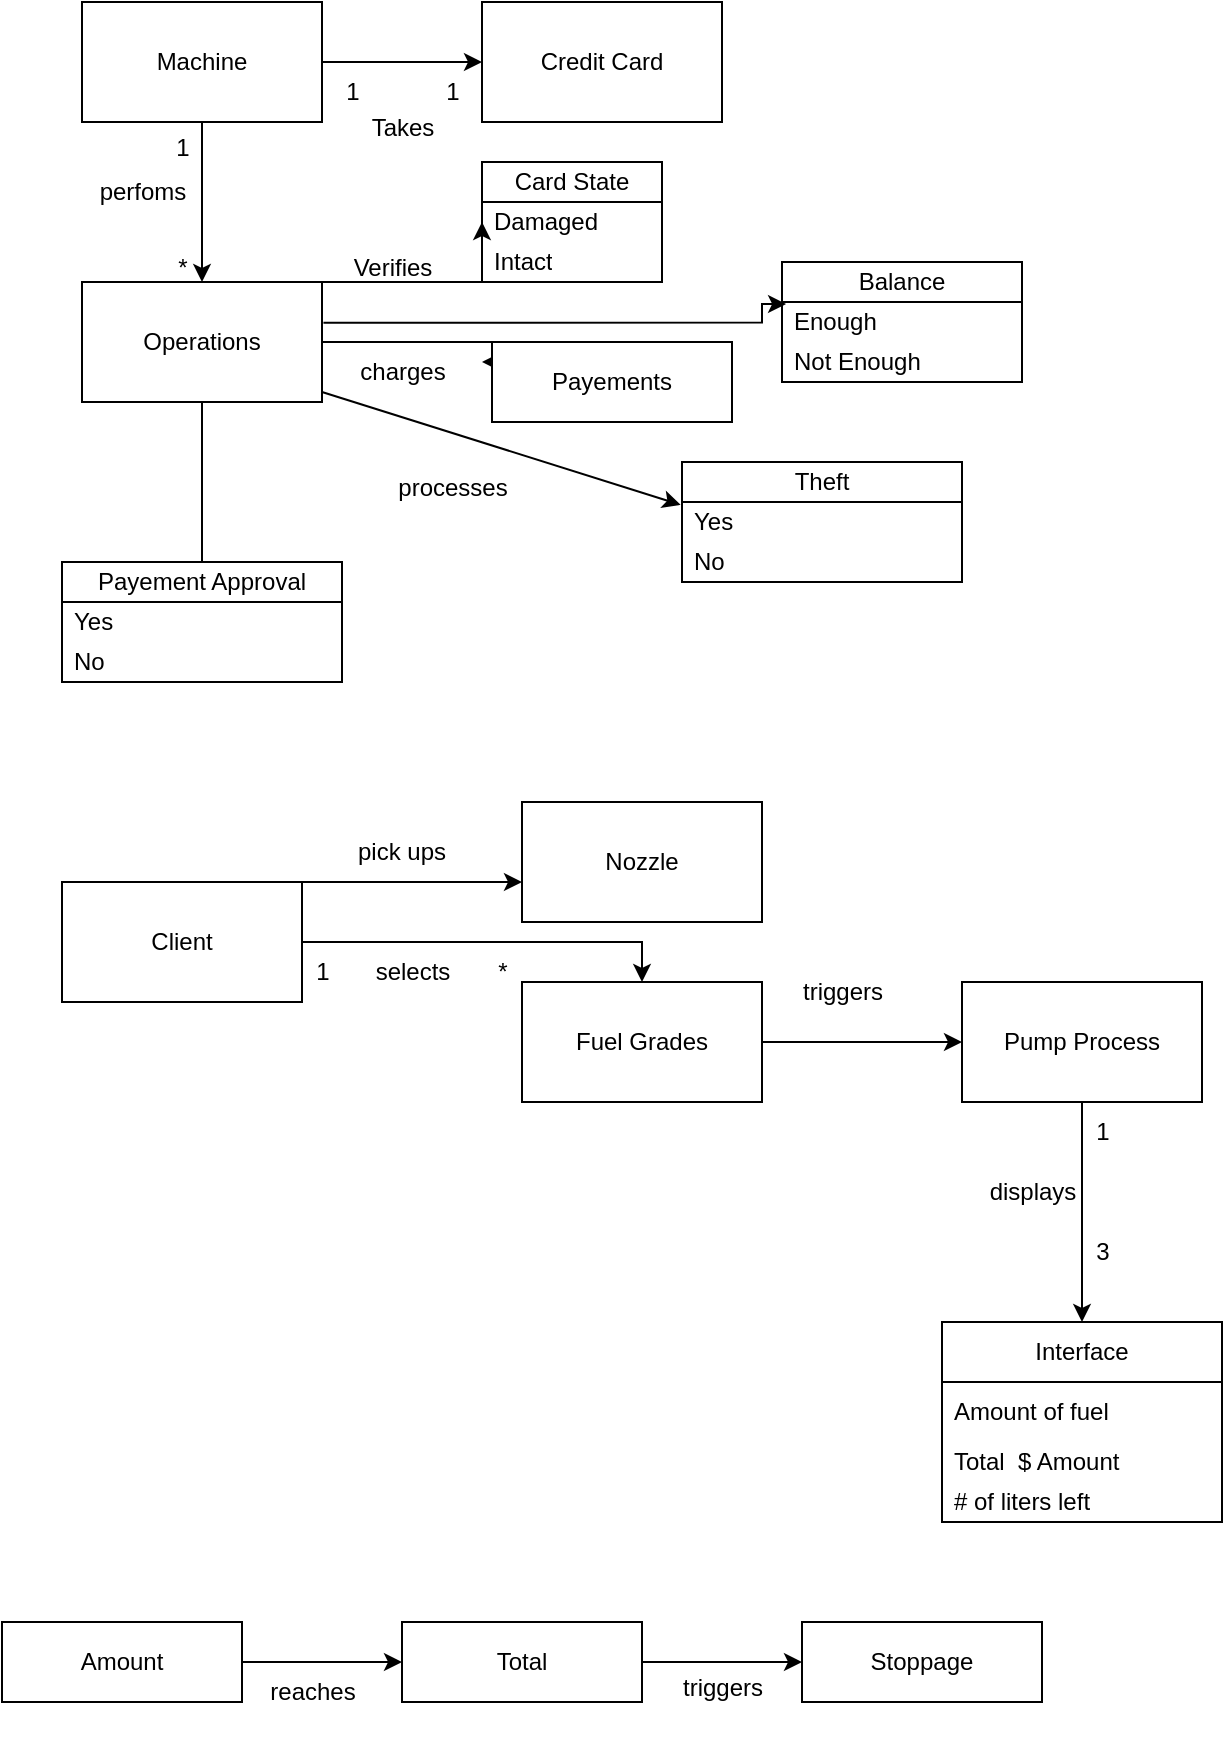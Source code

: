 <mxfile version="23.1.1" type="github">
  <diagram name="Page-1" id="yGyFkePlUMSOtw3ik4Zv">
    <mxGraphModel dx="962" dy="1023" grid="1" gridSize="10" guides="1" tooltips="1" connect="1" arrows="1" fold="1" page="1" pageScale="1" pageWidth="850" pageHeight="1100" math="0" shadow="0">
      <root>
        <mxCell id="0" />
        <mxCell id="1" parent="0" />
        <mxCell id="5Cbh1VTCBoVTc0HgQQdx-3" value="" style="edgeStyle=orthogonalEdgeStyle;rounded=0;orthogonalLoop=1;jettySize=auto;html=1;" parent="1" source="5Cbh1VTCBoVTc0HgQQdx-1" target="5Cbh1VTCBoVTc0HgQQdx-2" edge="1">
          <mxGeometry relative="1" as="geometry" />
        </mxCell>
        <mxCell id="5Cbh1VTCBoVTc0HgQQdx-9" value="" style="edgeStyle=orthogonalEdgeStyle;rounded=0;orthogonalLoop=1;jettySize=auto;html=1;" parent="1" source="5Cbh1VTCBoVTc0HgQQdx-1" target="5Cbh1VTCBoVTc0HgQQdx-8" edge="1">
          <mxGeometry relative="1" as="geometry" />
        </mxCell>
        <mxCell id="5Cbh1VTCBoVTc0HgQQdx-1" value="Machine" style="rounded=0;whiteSpace=wrap;html=1;" parent="1" vertex="1">
          <mxGeometry x="100" y="140" width="120" height="60" as="geometry" />
        </mxCell>
        <mxCell id="5Cbh1VTCBoVTc0HgQQdx-2" value="Credit Card" style="rounded=0;whiteSpace=wrap;html=1;" parent="1" vertex="1">
          <mxGeometry x="300" y="140" width="120" height="60" as="geometry" />
        </mxCell>
        <mxCell id="5Cbh1VTCBoVTc0HgQQdx-4" value="Takes" style="text;html=1;align=center;verticalAlign=middle;resizable=0;points=[];autosize=1;strokeColor=none;fillColor=none;" parent="1" vertex="1">
          <mxGeometry x="235" y="188" width="50" height="30" as="geometry" />
        </mxCell>
        <mxCell id="5Cbh1VTCBoVTc0HgQQdx-5" value="1" style="text;html=1;align=center;verticalAlign=middle;resizable=0;points=[];autosize=1;strokeColor=none;fillColor=none;" parent="1" vertex="1">
          <mxGeometry x="220" y="170" width="30" height="30" as="geometry" />
        </mxCell>
        <mxCell id="5Cbh1VTCBoVTc0HgQQdx-7" value="1" style="text;html=1;align=center;verticalAlign=middle;resizable=0;points=[];autosize=1;strokeColor=none;fillColor=none;" parent="1" vertex="1">
          <mxGeometry x="270" y="170" width="30" height="30" as="geometry" />
        </mxCell>
        <mxCell id="5Cbh1VTCBoVTc0HgQQdx-22" style="edgeStyle=orthogonalEdgeStyle;rounded=0;orthogonalLoop=1;jettySize=auto;html=1;exitX=1;exitY=0.5;exitDx=0;exitDy=0;entryX=0;entryY=0.5;entryDx=0;entryDy=0;" parent="1" source="5Cbh1VTCBoVTc0HgQQdx-8" target="5Cbh1VTCBoVTc0HgQQdx-29" edge="1">
          <mxGeometry relative="1" as="geometry">
            <mxPoint x="320" y="310" as="targetPoint" />
            <Array as="points">
              <mxPoint x="220" y="280" />
              <mxPoint x="300" y="280" />
            </Array>
          </mxGeometry>
        </mxCell>
        <mxCell id="5Cbh1VTCBoVTc0HgQQdx-34" style="edgeStyle=orthogonalEdgeStyle;rounded=0;orthogonalLoop=1;jettySize=auto;html=1;entryX=0.017;entryY=0.05;entryDx=0;entryDy=0;exitX=1.006;exitY=0.339;exitDx=0;exitDy=0;exitPerimeter=0;entryPerimeter=0;" parent="1" source="5Cbh1VTCBoVTc0HgQQdx-8" edge="1" target="5Cbh1VTCBoVTc0HgQQdx-24">
          <mxGeometry relative="1" as="geometry">
            <mxPoint x="440" y="310" as="targetPoint" />
            <mxPoint x="250" y="300" as="sourcePoint" />
            <Array as="points">
              <mxPoint x="440" y="300" />
            </Array>
          </mxGeometry>
        </mxCell>
        <mxCell id="r4hVCq29wGwZ0H3uPOvn-1" style="edgeStyle=orthogonalEdgeStyle;rounded=0;orthogonalLoop=1;jettySize=auto;html=1;exitX=1;exitY=0.75;exitDx=0;exitDy=0;" edge="1" parent="1" source="5Cbh1VTCBoVTc0HgQQdx-8">
          <mxGeometry relative="1" as="geometry">
            <mxPoint x="300" y="320" as="targetPoint" />
            <Array as="points">
              <mxPoint x="220" y="310" />
              <mxPoint x="305" y="310" />
              <mxPoint x="305" y="320" />
            </Array>
          </mxGeometry>
        </mxCell>
        <mxCell id="r4hVCq29wGwZ0H3uPOvn-12" style="edgeStyle=orthogonalEdgeStyle;rounded=0;orthogonalLoop=1;jettySize=auto;html=1;entryX=0.5;entryY=0;entryDx=0;entryDy=0;" edge="1" parent="1" source="5Cbh1VTCBoVTc0HgQQdx-8">
          <mxGeometry relative="1" as="geometry">
            <mxPoint x="160" y="430" as="targetPoint" />
          </mxGeometry>
        </mxCell>
        <mxCell id="5Cbh1VTCBoVTc0HgQQdx-8" value="Operations" style="rounded=0;whiteSpace=wrap;html=1;" parent="1" vertex="1">
          <mxGeometry x="100" y="280" width="120" height="60" as="geometry" />
        </mxCell>
        <mxCell id="5Cbh1VTCBoVTc0HgQQdx-10" value="&lt;div&gt;perfoms&lt;/div&gt;" style="text;html=1;align=center;verticalAlign=middle;resizable=0;points=[];autosize=1;strokeColor=none;fillColor=none;" parent="1" vertex="1">
          <mxGeometry x="95" y="220" width="70" height="30" as="geometry" />
        </mxCell>
        <mxCell id="5Cbh1VTCBoVTc0HgQQdx-11" value="1" style="text;html=1;align=center;verticalAlign=middle;resizable=0;points=[];autosize=1;strokeColor=none;fillColor=none;" parent="1" vertex="1">
          <mxGeometry x="135" y="198" width="30" height="30" as="geometry" />
        </mxCell>
        <mxCell id="5Cbh1VTCBoVTc0HgQQdx-12" value="*" style="text;html=1;align=center;verticalAlign=middle;resizable=0;points=[];autosize=1;strokeColor=none;fillColor=none;" parent="1" vertex="1">
          <mxGeometry x="135" y="258" width="30" height="30" as="geometry" />
        </mxCell>
        <mxCell id="5Cbh1VTCBoVTc0HgQQdx-23" value="Balance" style="swimlane;fontStyle=0;childLayout=stackLayout;horizontal=1;startSize=20;horizontalStack=0;resizeParent=1;resizeParentMax=0;resizeLast=0;collapsible=1;marginBottom=0;whiteSpace=wrap;html=1;" parent="1" vertex="1">
          <mxGeometry x="450" y="270" width="120" height="60" as="geometry" />
        </mxCell>
        <mxCell id="5Cbh1VTCBoVTc0HgQQdx-24" value="Enough" style="text;strokeColor=none;fillColor=none;align=left;verticalAlign=middle;spacingLeft=4;spacingRight=4;overflow=hidden;points=[[0,0.5],[1,0.5]];portConstraint=eastwest;rotatable=0;whiteSpace=wrap;html=1;" parent="5Cbh1VTCBoVTc0HgQQdx-23" vertex="1">
          <mxGeometry y="20" width="120" height="20" as="geometry" />
        </mxCell>
        <mxCell id="5Cbh1VTCBoVTc0HgQQdx-25" value="Not Enough" style="text;strokeColor=none;fillColor=none;align=left;verticalAlign=middle;spacingLeft=4;spacingRight=4;overflow=hidden;points=[[0,0.5],[1,0.5]];portConstraint=eastwest;rotatable=0;whiteSpace=wrap;html=1;" parent="5Cbh1VTCBoVTc0HgQQdx-23" vertex="1">
          <mxGeometry y="40" width="120" height="20" as="geometry" />
        </mxCell>
        <mxCell id="5Cbh1VTCBoVTc0HgQQdx-15" value="Verifies" style="text;html=1;align=center;verticalAlign=middle;resizable=0;points=[];autosize=1;strokeColor=none;fillColor=none;" parent="1" vertex="1">
          <mxGeometry x="225" y="258" width="60" height="30" as="geometry" />
        </mxCell>
        <mxCell id="5Cbh1VTCBoVTc0HgQQdx-28" value="Card State" style="swimlane;fontStyle=0;childLayout=stackLayout;horizontal=1;startSize=20;horizontalStack=0;resizeParent=1;resizeParentMax=0;resizeLast=0;collapsible=1;marginBottom=0;whiteSpace=wrap;html=1;" parent="1" vertex="1">
          <mxGeometry x="300" y="220" width="90" height="60" as="geometry" />
        </mxCell>
        <mxCell id="5Cbh1VTCBoVTc0HgQQdx-29" value="Damaged" style="text;strokeColor=none;fillColor=none;align=left;verticalAlign=middle;spacingLeft=4;spacingRight=4;overflow=hidden;points=[[0,0.5],[1,0.5]];portConstraint=eastwest;rotatable=0;whiteSpace=wrap;html=1;" parent="5Cbh1VTCBoVTc0HgQQdx-28" vertex="1">
          <mxGeometry y="20" width="90" height="20" as="geometry" />
        </mxCell>
        <mxCell id="5Cbh1VTCBoVTc0HgQQdx-30" value="Intact" style="text;strokeColor=none;fillColor=none;align=left;verticalAlign=middle;spacingLeft=4;spacingRight=4;overflow=hidden;points=[[0,0.5],[1,0.5]];portConstraint=eastwest;rotatable=0;whiteSpace=wrap;html=1;" parent="5Cbh1VTCBoVTc0HgQQdx-28" vertex="1">
          <mxGeometry y="40" width="90" height="20" as="geometry" />
        </mxCell>
        <mxCell id="5Cbh1VTCBoVTc0HgQQdx-37" value="Payements" style="rounded=0;whiteSpace=wrap;html=1;" parent="1" vertex="1">
          <mxGeometry x="305" y="310" width="120" height="40" as="geometry" />
        </mxCell>
        <mxCell id="5Cbh1VTCBoVTc0HgQQdx-39" value="charges" style="text;html=1;align=center;verticalAlign=middle;resizable=0;points=[];autosize=1;strokeColor=none;fillColor=none;" parent="1" vertex="1">
          <mxGeometry x="225" y="310" width="70" height="30" as="geometry" />
        </mxCell>
        <mxCell id="r4hVCq29wGwZ0H3uPOvn-5" value="Theft" style="swimlane;fontStyle=0;childLayout=stackLayout;horizontal=1;startSize=20;horizontalStack=0;resizeParent=1;resizeParentMax=0;resizeLast=0;collapsible=1;marginBottom=0;whiteSpace=wrap;html=1;" vertex="1" parent="1">
          <mxGeometry x="400" y="370" width="140" height="60" as="geometry" />
        </mxCell>
        <mxCell id="r4hVCq29wGwZ0H3uPOvn-6" value="Yes" style="text;strokeColor=none;fillColor=none;align=left;verticalAlign=middle;spacingLeft=4;spacingRight=4;overflow=hidden;points=[[0,0.5],[1,0.5]];portConstraint=eastwest;rotatable=0;whiteSpace=wrap;html=1;" vertex="1" parent="r4hVCq29wGwZ0H3uPOvn-5">
          <mxGeometry y="20" width="140" height="20" as="geometry" />
        </mxCell>
        <mxCell id="r4hVCq29wGwZ0H3uPOvn-7" value="No" style="text;strokeColor=none;fillColor=none;align=left;verticalAlign=middle;spacingLeft=4;spacingRight=4;overflow=hidden;points=[[0,0.5],[1,0.5]];portConstraint=eastwest;rotatable=0;whiteSpace=wrap;html=1;" vertex="1" parent="r4hVCq29wGwZ0H3uPOvn-5">
          <mxGeometry y="40" width="140" height="20" as="geometry" />
        </mxCell>
        <mxCell id="r4hVCq29wGwZ0H3uPOvn-9" value="" style="endArrow=classic;html=1;rounded=0;entryX=-0.005;entryY=0.357;entryDx=0;entryDy=0;entryPerimeter=0;" edge="1" parent="1" target="r4hVCq29wGwZ0H3uPOvn-5">
          <mxGeometry width="50" height="50" relative="1" as="geometry">
            <mxPoint x="220" y="335" as="sourcePoint" />
            <mxPoint x="270" y="285" as="targetPoint" />
          </mxGeometry>
        </mxCell>
        <mxCell id="r4hVCq29wGwZ0H3uPOvn-10" value="&lt;div&gt;processes&lt;/div&gt;&lt;div&gt;&lt;br&gt;&lt;/div&gt;" style="text;html=1;align=center;verticalAlign=middle;resizable=0;points=[];autosize=1;strokeColor=none;fillColor=none;" vertex="1" parent="1">
          <mxGeometry x="245" y="370" width="80" height="40" as="geometry" />
        </mxCell>
        <mxCell id="r4hVCq29wGwZ0H3uPOvn-14" value="Payement Approval" style="swimlane;fontStyle=0;childLayout=stackLayout;horizontal=1;startSize=20;horizontalStack=0;resizeParent=1;resizeParentMax=0;resizeLast=0;collapsible=1;marginBottom=0;whiteSpace=wrap;html=1;" vertex="1" parent="1">
          <mxGeometry x="90" y="420" width="140" height="60" as="geometry" />
        </mxCell>
        <mxCell id="r4hVCq29wGwZ0H3uPOvn-15" value="Yes" style="text;strokeColor=none;fillColor=none;align=left;verticalAlign=middle;spacingLeft=4;spacingRight=4;overflow=hidden;points=[[0,0.5],[1,0.5]];portConstraint=eastwest;rotatable=0;whiteSpace=wrap;html=1;" vertex="1" parent="r4hVCq29wGwZ0H3uPOvn-14">
          <mxGeometry y="20" width="140" height="20" as="geometry" />
        </mxCell>
        <mxCell id="r4hVCq29wGwZ0H3uPOvn-16" value="No" style="text;strokeColor=none;fillColor=none;align=left;verticalAlign=middle;spacingLeft=4;spacingRight=4;overflow=hidden;points=[[0,0.5],[1,0.5]];portConstraint=eastwest;rotatable=0;whiteSpace=wrap;html=1;" vertex="1" parent="r4hVCq29wGwZ0H3uPOvn-14">
          <mxGeometry y="40" width="140" height="20" as="geometry" />
        </mxCell>
        <mxCell id="r4hVCq29wGwZ0H3uPOvn-32" value="" style="edgeStyle=orthogonalEdgeStyle;rounded=0;orthogonalLoop=1;jettySize=auto;html=1;" edge="1" parent="1" source="r4hVCq29wGwZ0H3uPOvn-30" target="r4hVCq29wGwZ0H3uPOvn-31">
          <mxGeometry relative="1" as="geometry">
            <Array as="points">
              <mxPoint x="290" y="580" />
              <mxPoint x="290" y="580" />
            </Array>
          </mxGeometry>
        </mxCell>
        <mxCell id="r4hVCq29wGwZ0H3uPOvn-40" value="" style="edgeStyle=orthogonalEdgeStyle;rounded=0;orthogonalLoop=1;jettySize=auto;html=1;" edge="1" parent="1" source="r4hVCq29wGwZ0H3uPOvn-30" target="r4hVCq29wGwZ0H3uPOvn-39">
          <mxGeometry relative="1" as="geometry">
            <Array as="points">
              <mxPoint x="380" y="610" />
            </Array>
          </mxGeometry>
        </mxCell>
        <mxCell id="r4hVCq29wGwZ0H3uPOvn-30" value="Client" style="rounded=0;whiteSpace=wrap;html=1;" vertex="1" parent="1">
          <mxGeometry x="90" y="580" width="120" height="60" as="geometry" />
        </mxCell>
        <mxCell id="r4hVCq29wGwZ0H3uPOvn-31" value="Nozzle" style="rounded=0;whiteSpace=wrap;html=1;" vertex="1" parent="1">
          <mxGeometry x="320" y="540" width="120" height="60" as="geometry" />
        </mxCell>
        <mxCell id="r4hVCq29wGwZ0H3uPOvn-33" value="pick ups" style="text;html=1;strokeColor=none;fillColor=none;align=center;verticalAlign=middle;whiteSpace=wrap;rounded=0;" vertex="1" parent="1">
          <mxGeometry x="230" y="550" width="60" height="30" as="geometry" />
        </mxCell>
        <mxCell id="r4hVCq29wGwZ0H3uPOvn-61" value="" style="edgeStyle=orthogonalEdgeStyle;rounded=0;orthogonalLoop=1;jettySize=auto;html=1;entryX=0;entryY=0.5;entryDx=0;entryDy=0;" edge="1" parent="1" source="r4hVCq29wGwZ0H3uPOvn-39" target="r4hVCq29wGwZ0H3uPOvn-44">
          <mxGeometry relative="1" as="geometry">
            <mxPoint x="530" y="660" as="targetPoint" />
          </mxGeometry>
        </mxCell>
        <mxCell id="r4hVCq29wGwZ0H3uPOvn-39" value="&lt;div&gt;Fuel Grades&lt;/div&gt;" style="rounded=0;whiteSpace=wrap;html=1;" vertex="1" parent="1">
          <mxGeometry x="320" y="630" width="120" height="60" as="geometry" />
        </mxCell>
        <mxCell id="r4hVCq29wGwZ0H3uPOvn-41" value="selects" style="text;html=1;align=center;verticalAlign=middle;resizable=0;points=[];autosize=1;strokeColor=none;fillColor=none;" vertex="1" parent="1">
          <mxGeometry x="235" y="610" width="60" height="30" as="geometry" />
        </mxCell>
        <mxCell id="r4hVCq29wGwZ0H3uPOvn-42" value="1" style="text;html=1;align=center;verticalAlign=middle;resizable=0;points=[];autosize=1;strokeColor=none;fillColor=none;" vertex="1" parent="1">
          <mxGeometry x="205" y="610" width="30" height="30" as="geometry" />
        </mxCell>
        <mxCell id="r4hVCq29wGwZ0H3uPOvn-43" value="*" style="text;html=1;align=center;verticalAlign=middle;resizable=0;points=[];autosize=1;strokeColor=none;fillColor=none;" vertex="1" parent="1">
          <mxGeometry x="295" y="610" width="30" height="30" as="geometry" />
        </mxCell>
        <mxCell id="r4hVCq29wGwZ0H3uPOvn-64" style="edgeStyle=orthogonalEdgeStyle;rounded=0;orthogonalLoop=1;jettySize=auto;html=1;entryX=0.5;entryY=0;entryDx=0;entryDy=0;" edge="1" parent="1" source="r4hVCq29wGwZ0H3uPOvn-44" target="r4hVCq29wGwZ0H3uPOvn-50">
          <mxGeometry relative="1" as="geometry" />
        </mxCell>
        <mxCell id="r4hVCq29wGwZ0H3uPOvn-44" value="Pump Process" style="rounded=0;whiteSpace=wrap;html=1;" vertex="1" parent="1">
          <mxGeometry x="540" y="630" width="120" height="60" as="geometry" />
        </mxCell>
        <mxCell id="r4hVCq29wGwZ0H3uPOvn-47" value="1" style="text;html=1;align=center;verticalAlign=middle;resizable=0;points=[];autosize=1;strokeColor=none;fillColor=none;" vertex="1" parent="1">
          <mxGeometry x="595" y="690" width="30" height="30" as="geometry" />
        </mxCell>
        <mxCell id="r4hVCq29wGwZ0H3uPOvn-49" value="3" style="text;html=1;align=center;verticalAlign=middle;resizable=0;points=[];autosize=1;strokeColor=none;fillColor=none;" vertex="1" parent="1">
          <mxGeometry x="595" y="750" width="30" height="30" as="geometry" />
        </mxCell>
        <mxCell id="r4hVCq29wGwZ0H3uPOvn-50" value="Interface" style="swimlane;fontStyle=0;childLayout=stackLayout;horizontal=1;startSize=30;horizontalStack=0;resizeParent=1;resizeParentMax=0;resizeLast=0;collapsible=1;marginBottom=0;whiteSpace=wrap;html=1;" vertex="1" parent="1">
          <mxGeometry x="530" y="800" width="140" height="100" as="geometry" />
        </mxCell>
        <mxCell id="r4hVCq29wGwZ0H3uPOvn-51" value="Amount of fuel" style="text;strokeColor=none;fillColor=none;align=left;verticalAlign=middle;spacingLeft=4;spacingRight=4;overflow=hidden;points=[[0,0.5],[1,0.5]];portConstraint=eastwest;rotatable=0;whiteSpace=wrap;html=1;" vertex="1" parent="r4hVCq29wGwZ0H3uPOvn-50">
          <mxGeometry y="30" width="140" height="30" as="geometry" />
        </mxCell>
        <mxCell id="r4hVCq29wGwZ0H3uPOvn-52" value="Total&amp;nbsp; $ Amount" style="text;strokeColor=none;fillColor=none;align=left;verticalAlign=middle;spacingLeft=4;spacingRight=4;overflow=hidden;points=[[0,0.5],[1,0.5]];portConstraint=eastwest;rotatable=0;whiteSpace=wrap;html=1;" vertex="1" parent="r4hVCq29wGwZ0H3uPOvn-50">
          <mxGeometry y="60" width="140" height="20" as="geometry" />
        </mxCell>
        <mxCell id="r4hVCq29wGwZ0H3uPOvn-53" value="# of liters left" style="text;strokeColor=none;fillColor=none;align=left;verticalAlign=middle;spacingLeft=4;spacingRight=4;overflow=hidden;points=[[0,0.5],[1,0.5]];portConstraint=eastwest;rotatable=0;whiteSpace=wrap;html=1;" vertex="1" parent="r4hVCq29wGwZ0H3uPOvn-50">
          <mxGeometry y="80" width="140" height="20" as="geometry" />
        </mxCell>
        <mxCell id="r4hVCq29wGwZ0H3uPOvn-62" value="triggers" style="text;html=1;align=center;verticalAlign=middle;resizable=0;points=[];autosize=1;strokeColor=none;fillColor=none;" vertex="1" parent="1">
          <mxGeometry x="450" y="620" width="60" height="30" as="geometry" />
        </mxCell>
        <mxCell id="r4hVCq29wGwZ0H3uPOvn-65" value="displays" style="text;html=1;align=center;verticalAlign=middle;resizable=0;points=[];autosize=1;strokeColor=none;fillColor=none;" vertex="1" parent="1">
          <mxGeometry x="540" y="720" width="70" height="30" as="geometry" />
        </mxCell>
        <mxCell id="r4hVCq29wGwZ0H3uPOvn-73" value="" style="edgeStyle=orthogonalEdgeStyle;rounded=0;orthogonalLoop=1;jettySize=auto;html=1;" edge="1" parent="1" source="r4hVCq29wGwZ0H3uPOvn-71" target="r4hVCq29wGwZ0H3uPOvn-72">
          <mxGeometry relative="1" as="geometry" />
        </mxCell>
        <mxCell id="r4hVCq29wGwZ0H3uPOvn-71" value="Amount" style="rounded=0;whiteSpace=wrap;html=1;" vertex="1" parent="1">
          <mxGeometry x="60" y="950" width="120" height="40" as="geometry" />
        </mxCell>
        <mxCell id="r4hVCq29wGwZ0H3uPOvn-76" value="" style="edgeStyle=orthogonalEdgeStyle;rounded=0;orthogonalLoop=1;jettySize=auto;html=1;" edge="1" parent="1" source="r4hVCq29wGwZ0H3uPOvn-72" target="r4hVCq29wGwZ0H3uPOvn-75">
          <mxGeometry relative="1" as="geometry" />
        </mxCell>
        <mxCell id="r4hVCq29wGwZ0H3uPOvn-72" value="Total" style="rounded=0;whiteSpace=wrap;html=1;" vertex="1" parent="1">
          <mxGeometry x="260" y="950" width="120" height="40" as="geometry" />
        </mxCell>
        <mxCell id="r4hVCq29wGwZ0H3uPOvn-74" value="&lt;div&gt;reaches&lt;/div&gt;" style="text;html=1;align=center;verticalAlign=middle;resizable=0;points=[];autosize=1;strokeColor=none;fillColor=none;" vertex="1" parent="1">
          <mxGeometry x="180" y="970" width="70" height="30" as="geometry" />
        </mxCell>
        <mxCell id="r4hVCq29wGwZ0H3uPOvn-75" value="Stoppage" style="rounded=0;whiteSpace=wrap;html=1;" vertex="1" parent="1">
          <mxGeometry x="460" y="950" width="120" height="40" as="geometry" />
        </mxCell>
        <mxCell id="r4hVCq29wGwZ0H3uPOvn-77" value="&lt;div&gt;triggers&lt;/div&gt;&lt;div&gt;&lt;br&gt;&lt;/div&gt;" style="text;html=1;align=center;verticalAlign=middle;resizable=0;points=[];autosize=1;strokeColor=none;fillColor=none;" vertex="1" parent="1">
          <mxGeometry x="390" y="970" width="60" height="40" as="geometry" />
        </mxCell>
      </root>
    </mxGraphModel>
  </diagram>
</mxfile>
